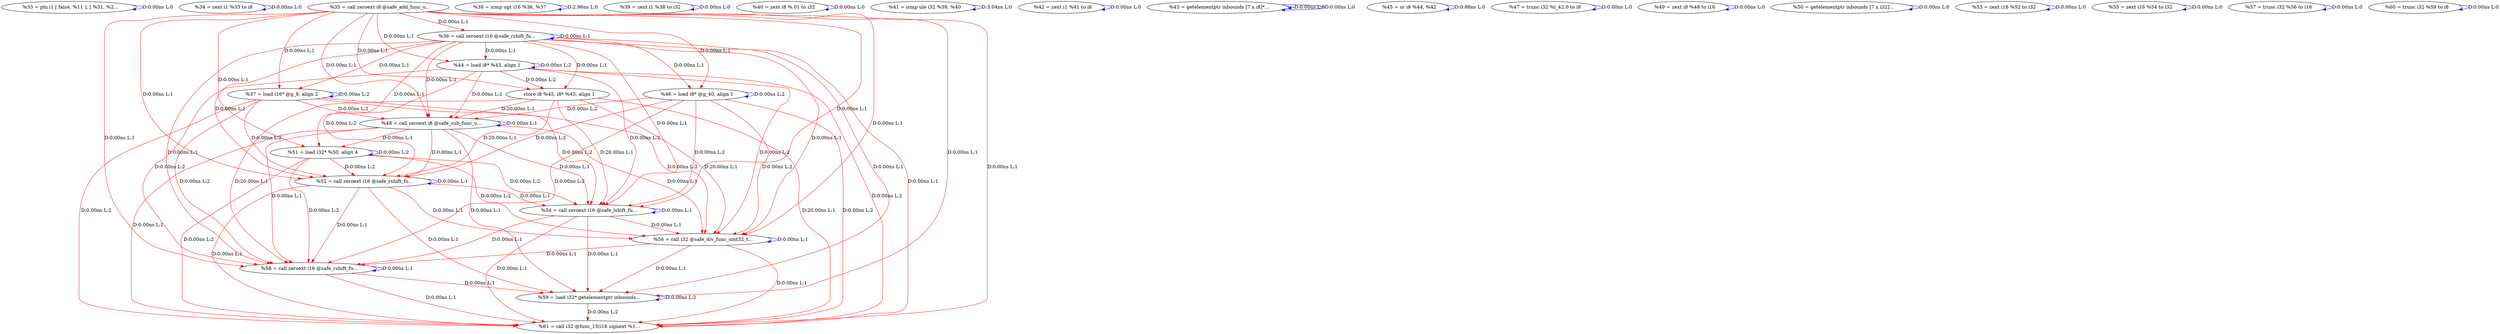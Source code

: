 digraph {
Node0x31bce10[label="  %33 = phi i1 [ false, %11 ], [ %31, %2..."];
Node0x31bce10 -> Node0x31bce10[label="D:0.00ns L:0",color=blue];
Node0x31bcef0[label="  %34 = zext i1 %33 to i8"];
Node0x31bcef0 -> Node0x31bcef0[label="D:0.00ns L:0",color=blue];
Node0x31bd0b0[label="  %36 = call zeroext i16 @safe_rshift_fu..."];
Node0x31bcfd0[label="  %35 = call zeroext i8 @safe_add_func_u..."];
Node0x31bcfd0 -> Node0x31bd0b0[label="D:0.00ns L:1",color=red];
Node0x31bd190[label="  %37 = load i16* @g_8, align 2"];
Node0x31bcfd0 -> Node0x31bd190[label="D:0.00ns L:1",color=red];
Node0x31bf440[label="  %44 = load i8* %43, align 1"];
Node0x31bcfd0 -> Node0x31bf440[label="D:0.00ns L:1",color=red];
Node0x31a03f0[label="  store i8 %45, i8* %43, align 1"];
Node0x31bcfd0 -> Node0x31a03f0[label="D:0.00ns L:1",color=red];
Node0x31a04d0[label="  %46 = load i8* @g_40, align 1"];
Node0x31bcfd0 -> Node0x31a04d0[label="D:0.00ns L:1",color=red];
Node0x31a0690[label="  %48 = call zeroext i8 @safe_sub_func_u..."];
Node0x31bcfd0 -> Node0x31a0690[label="D:0.00ns L:1",color=red];
Node0x31a0930[label="  %51 = load i32* %50, align 4"];
Node0x31bcfd0 -> Node0x31a0930[label="D:0.00ns L:1",color=red];
Node0x31a0a10[label="  %52 = call zeroext i16 @safe_rshift_fu..."];
Node0x31bcfd0 -> Node0x31a0a10[label="D:0.00ns L:1",color=red];
Node0x31a0bd0[label="  %54 = call zeroext i16 @safe_lshift_fu..."];
Node0x31bcfd0 -> Node0x31a0bd0[label="D:0.00ns L:1",color=red];
Node0x31a0d90[label="  %56 = call i32 @safe_div_func_uint32_t..."];
Node0x31bcfd0 -> Node0x31a0d90[label="D:0.00ns L:1",color=red];
Node0x31a0f50[label="  %58 = call zeroext i16 @safe_rshift_fu..."];
Node0x31bcfd0 -> Node0x31a0f50[label="D:0.00ns L:1",color=red];
Node0x31a1030[label="  %59 = load i32* getelementptr inbounds..."];
Node0x31bcfd0 -> Node0x31a1030[label="D:0.00ns L:1",color=red];
Node0x31a11f0[label="  %61 = call i32 @func_15(i16 signext %1..."];
Node0x31bcfd0 -> Node0x31a11f0[label="D:0.00ns L:1",color=red];
Node0x31bd0b0 -> Node0x31bd0b0[label="D:0.00ns L:1",color=blue];
Node0x31bd0b0 -> Node0x31bd190[label="D:0.00ns L:1",color=red];
Node0x31bd0b0 -> Node0x31bf440[label="D:0.00ns L:1",color=red];
Node0x31bd0b0 -> Node0x31a03f0[label="D:0.00ns L:1",color=red];
Node0x31bd0b0 -> Node0x31a04d0[label="D:0.00ns L:1",color=red];
Node0x31bd0b0 -> Node0x31a0690[label="D:0.00ns L:1",color=red];
Node0x31bd0b0 -> Node0x31a0930[label="D:0.00ns L:1",color=red];
Node0x31bd0b0 -> Node0x31a0a10[label="D:0.00ns L:1",color=red];
Node0x31bd0b0 -> Node0x31a0bd0[label="D:0.00ns L:1",color=red];
Node0x31bd0b0 -> Node0x31a0d90[label="D:0.00ns L:1",color=red];
Node0x31bd0b0 -> Node0x31a0f50[label="D:0.00ns L:1",color=red];
Node0x31bd0b0 -> Node0x31a1030[label="D:0.00ns L:1",color=red];
Node0x31bd0b0 -> Node0x31a11f0[label="D:0.00ns L:1",color=red];
Node0x31bd190 -> Node0x31bd190[label="D:0.00ns L:2",color=blue];
Node0x31bd190 -> Node0x31a0690[label="D:0.00ns L:2",color=red];
Node0x31bd190 -> Node0x31a0a10[label="D:0.00ns L:2",color=red];
Node0x31bd190 -> Node0x31a0bd0[label="D:0.00ns L:2",color=red];
Node0x31bd190 -> Node0x31a0d90[label="D:0.00ns L:2",color=red];
Node0x31bd190 -> Node0x31a0f50[label="D:0.00ns L:2",color=red];
Node0x31bd190 -> Node0x31a11f0[label="D:0.00ns L:2",color=red];
Node0x31bee50[label="  %38 = icmp ugt i16 %36, %37"];
Node0x31bee50 -> Node0x31bee50[label="D:2.96ns L:0",color=blue];
Node0x31befe0[label="  %39 = zext i1 %38 to i32"];
Node0x31befe0 -> Node0x31befe0[label="D:0.00ns L:0",color=blue];
Node0x31bf0c0[label="  %40 = zext i8 %.01 to i32"];
Node0x31bf0c0 -> Node0x31bf0c0[label="D:0.00ns L:0",color=blue];
Node0x31bf1a0[label="  %41 = icmp ule i32 %39, %40"];
Node0x31bf1a0 -> Node0x31bf1a0[label="D:3.04ns L:0",color=blue];
Node0x31bf280[label="  %42 = zext i1 %41 to i8"];
Node0x31bf280 -> Node0x31bf280[label="D:0.00ns L:0",color=blue];
Node0x31bf360[label="  %43 = getelementptr inbounds [7 x i8]*..."];
Node0x31bf360 -> Node0x31bf360[label="D:0.00ns L:0",color=blue];
Node0x31bf360 -> Node0x31bf360[label="D:0.00ns L:0",color=blue];
Node0x31bf440 -> Node0x31bf440[label="D:0.00ns L:2",color=blue];
Node0x31bf440 -> Node0x31a03f0[label="D:0.00ns L:2",color=red];
Node0x31bf440 -> Node0x31a0690[label="D:0.00ns L:2",color=red];
Node0x31bf440 -> Node0x31a0a10[label="D:0.00ns L:2",color=red];
Node0x31bf440 -> Node0x31a0bd0[label="D:0.00ns L:2",color=red];
Node0x31bf440 -> Node0x31a0d90[label="D:0.00ns L:2",color=red];
Node0x31bf440 -> Node0x31a0f50[label="D:0.00ns L:2",color=red];
Node0x31bf440 -> Node0x31a11f0[label="D:0.00ns L:2",color=red];
Node0x31a0310[label="  %45 = or i8 %44, %42"];
Node0x31a0310 -> Node0x31a0310[label="D:0.88ns L:0",color=blue];
Node0x31a03f0 -> Node0x31a0690[label="D:20.00ns L:1",color=red];
Node0x31a03f0 -> Node0x31a0a10[label="D:20.00ns L:1",color=red];
Node0x31a03f0 -> Node0x31a0bd0[label="D:20.00ns L:1",color=red];
Node0x31a03f0 -> Node0x31a0d90[label="D:20.00ns L:1",color=red];
Node0x31a03f0 -> Node0x31a0f50[label="D:20.00ns L:1",color=red];
Node0x31a03f0 -> Node0x31a11f0[label="D:20.00ns L:1",color=red];
Node0x31a04d0 -> Node0x31a04d0[label="D:0.00ns L:2",color=blue];
Node0x31a04d0 -> Node0x31a0690[label="D:0.00ns L:2",color=red];
Node0x31a04d0 -> Node0x31a0a10[label="D:0.00ns L:2",color=red];
Node0x31a04d0 -> Node0x31a0bd0[label="D:0.00ns L:2",color=red];
Node0x31a04d0 -> Node0x31a0d90[label="D:0.00ns L:2",color=red];
Node0x31a04d0 -> Node0x31a0f50[label="D:0.00ns L:2",color=red];
Node0x31a04d0 -> Node0x31a11f0[label="D:0.00ns L:2",color=red];
Node0x31a05b0[label="  %47 = trunc i32 %l_42.0 to i8"];
Node0x31a05b0 -> Node0x31a05b0[label="D:0.00ns L:0",color=blue];
Node0x31a0690 -> Node0x31a0690[label="D:0.00ns L:1",color=blue];
Node0x31a0690 -> Node0x31a0930[label="D:0.00ns L:1",color=red];
Node0x31a0690 -> Node0x31a0a10[label="D:0.00ns L:1",color=red];
Node0x31a0690 -> Node0x31a0bd0[label="D:0.00ns L:1",color=red];
Node0x31a0690 -> Node0x31a0d90[label="D:0.00ns L:1",color=red];
Node0x31a0690 -> Node0x31a0f50[label="D:0.00ns L:1",color=red];
Node0x31a0690 -> Node0x31a1030[label="D:0.00ns L:1",color=red];
Node0x31a0690 -> Node0x31a11f0[label="D:0.00ns L:1",color=red];
Node0x31a0770[label="  %49 = zext i8 %48 to i16"];
Node0x31a0770 -> Node0x31a0770[label="D:0.00ns L:0",color=blue];
Node0x31a0850[label="  %50 = getelementptr inbounds [7 x i32]..."];
Node0x31a0850 -> Node0x31a0850[label="D:0.00ns L:0",color=blue];
Node0x31a0930 -> Node0x31a0930[label="D:0.00ns L:2",color=blue];
Node0x31a0930 -> Node0x31a0a10[label="D:0.00ns L:2",color=red];
Node0x31a0930 -> Node0x31a0bd0[label="D:0.00ns L:2",color=red];
Node0x31a0930 -> Node0x31a0d90[label="D:0.00ns L:2",color=red];
Node0x31a0930 -> Node0x31a0f50[label="D:0.00ns L:2",color=red];
Node0x31a0930 -> Node0x31a11f0[label="D:0.00ns L:2",color=red];
Node0x31a0a10 -> Node0x31a0a10[label="D:0.00ns L:1",color=blue];
Node0x31a0a10 -> Node0x31a0bd0[label="D:0.00ns L:1",color=red];
Node0x31a0a10 -> Node0x31a0d90[label="D:0.00ns L:1",color=red];
Node0x31a0a10 -> Node0x31a0f50[label="D:0.00ns L:1",color=red];
Node0x31a0a10 -> Node0x31a1030[label="D:0.00ns L:1",color=red];
Node0x31a0a10 -> Node0x31a11f0[label="D:0.00ns L:1",color=red];
Node0x31a0af0[label="  %53 = zext i16 %52 to i32"];
Node0x31a0af0 -> Node0x31a0af0[label="D:0.00ns L:0",color=blue];
Node0x31a0bd0 -> Node0x31a0bd0[label="D:0.00ns L:1",color=blue];
Node0x31a0bd0 -> Node0x31a0d90[label="D:0.00ns L:1",color=red];
Node0x31a0bd0 -> Node0x31a0f50[label="D:0.00ns L:1",color=red];
Node0x31a0bd0 -> Node0x31a1030[label="D:0.00ns L:1",color=red];
Node0x31a0bd0 -> Node0x31a11f0[label="D:0.00ns L:1",color=red];
Node0x31a0cb0[label="  %55 = zext i16 %54 to i32"];
Node0x31a0cb0 -> Node0x31a0cb0[label="D:0.00ns L:0",color=blue];
Node0x31a0d90 -> Node0x31a0d90[label="D:0.00ns L:1",color=blue];
Node0x31a0d90 -> Node0x31a0f50[label="D:0.00ns L:1",color=red];
Node0x31a0d90 -> Node0x31a1030[label="D:0.00ns L:1",color=red];
Node0x31a0d90 -> Node0x31a11f0[label="D:0.00ns L:1",color=red];
Node0x31a0e70[label="  %57 = trunc i32 %56 to i16"];
Node0x31a0e70 -> Node0x31a0e70[label="D:0.00ns L:0",color=blue];
Node0x31a0f50 -> Node0x31a0f50[label="D:0.00ns L:1",color=blue];
Node0x31a0f50 -> Node0x31a1030[label="D:0.00ns L:1",color=red];
Node0x31a0f50 -> Node0x31a11f0[label="D:0.00ns L:1",color=red];
Node0x31a1030 -> Node0x31a1030[label="D:0.00ns L:2",color=blue];
Node0x31a1030 -> Node0x31a11f0[label="D:0.00ns L:2",color=red];
Node0x31a1110[label="  %60 = trunc i32 %59 to i8"];
Node0x31a1110 -> Node0x31a1110[label="D:0.00ns L:0",color=blue];
}
